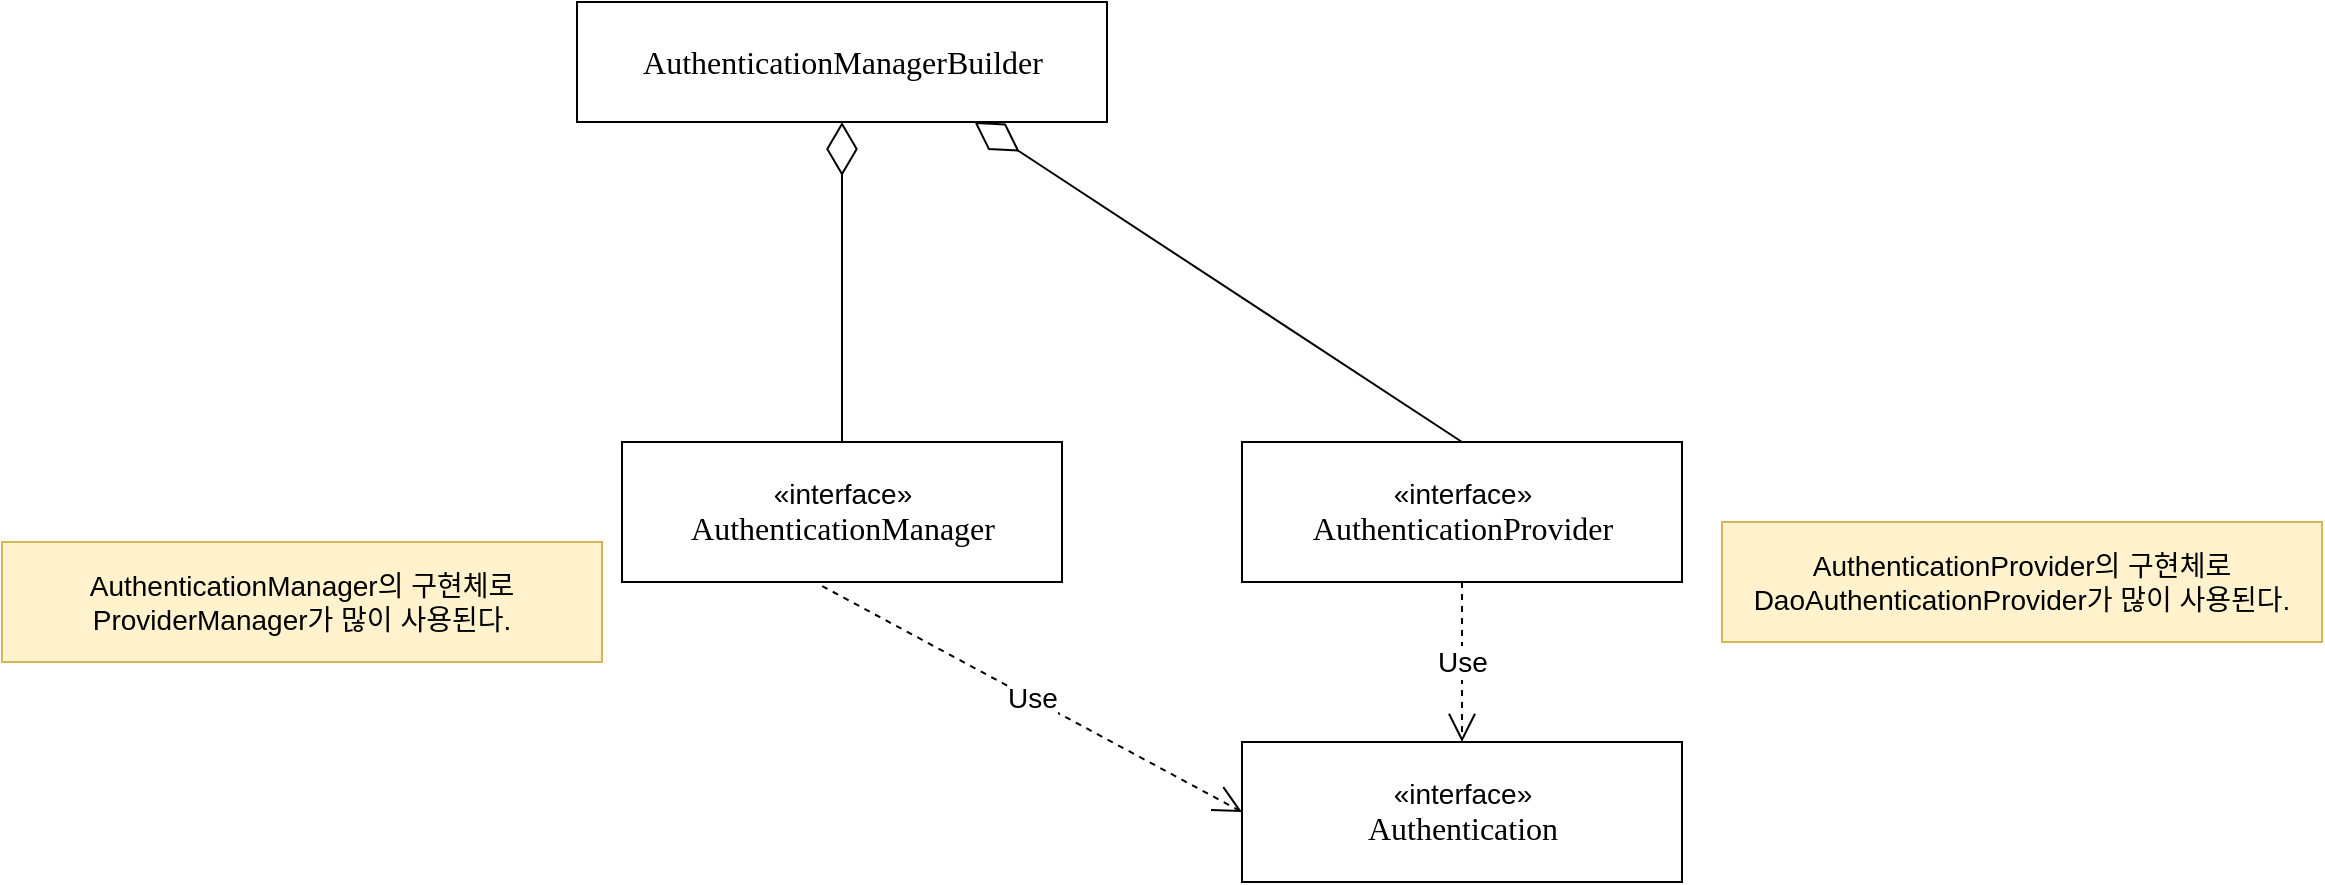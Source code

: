 <mxfile version="20.2.4" type="device"><diagram id="QUCKDg92FJq_cqiL9LQl" name="페이지-1"><mxGraphModel dx="2889" dy="762" grid="1" gridSize="10" guides="1" tooltips="1" connect="1" arrows="1" fold="1" page="1" pageScale="1" pageWidth="827" pageHeight="1169" math="0" shadow="0"><root><mxCell id="0"/><mxCell id="1" parent="0"/><mxCell id="_nSvqL_iWvY70oM8jMCt-1" value="&lt;font style=&quot;font-size: 14px;&quot;&gt;«interface»&lt;/font&gt;&lt;br&gt;&lt;span style=&quot;font-family: &amp;quot;맑은 고딕&amp;quot;;&quot;&gt;&lt;font style=&quot;font-size: 16px;&quot;&gt;AuthenticationManager&lt;/font&gt;&lt;/span&gt;" style="html=1;" vertex="1" parent="1"><mxGeometry x="130" y="290" width="220" height="70" as="geometry"/></mxCell><mxCell id="_nSvqL_iWvY70oM8jMCt-2" value="&lt;font style=&quot;font-size: 14px;&quot;&gt;«interface»&lt;/font&gt;&lt;br&gt;&lt;span style=&quot;font-size: 12pt; font-family: &amp;quot;맑은 고딕&amp;quot;;&quot;&gt;AuthenticationProvider&lt;/span&gt;" style="html=1;" vertex="1" parent="1"><mxGeometry x="440" y="290" width="220" height="70" as="geometry"/></mxCell><mxCell id="_nSvqL_iWvY70oM8jMCt-3" value="&lt;font style=&quot;font-size: 14px;&quot;&gt;«interface»&lt;/font&gt;&lt;br&gt;&lt;span style=&quot;font-size: 12pt; font-family: &amp;quot;맑은 고딕&amp;quot;;&quot;&gt;Authentication&lt;/span&gt;" style="html=1;" vertex="1" parent="1"><mxGeometry x="440" y="440" width="220" height="70" as="geometry"/></mxCell><mxCell id="_nSvqL_iWvY70oM8jMCt-4" value="&lt;span style=&quot;font-size: 12pt; font-family: &amp;quot;맑은 고딕&amp;quot;;&quot;&gt;AuthenticationManagerBuilder&lt;/span&gt;" style="html=1;fontSize=14;" vertex="1" parent="1"><mxGeometry x="107.5" y="70" width="265" height="60" as="geometry"/></mxCell><mxCell id="_nSvqL_iWvY70oM8jMCt-5" value="" style="endArrow=diamondThin;endFill=0;endSize=24;html=1;rounded=0;fontSize=14;exitX=0.5;exitY=0;exitDx=0;exitDy=0;" edge="1" parent="1" source="_nSvqL_iWvY70oM8jMCt-1" target="_nSvqL_iWvY70oM8jMCt-4"><mxGeometry width="160" relative="1" as="geometry"><mxPoint x="330" y="380" as="sourcePoint"/><mxPoint x="490" y="380" as="targetPoint"/></mxGeometry></mxCell><mxCell id="_nSvqL_iWvY70oM8jMCt-6" value="" style="endArrow=diamondThin;endFill=0;endSize=24;html=1;rounded=0;fontSize=14;exitX=0.5;exitY=0;exitDx=0;exitDy=0;entryX=0.75;entryY=1;entryDx=0;entryDy=0;" edge="1" parent="1" source="_nSvqL_iWvY70oM8jMCt-2" target="_nSvqL_iWvY70oM8jMCt-4"><mxGeometry width="160" relative="1" as="geometry"><mxPoint x="250" y="300" as="sourcePoint"/><mxPoint x="250" y="140" as="targetPoint"/></mxGeometry></mxCell><mxCell id="_nSvqL_iWvY70oM8jMCt-7" value="Use" style="endArrow=open;endSize=12;dashed=1;html=1;rounded=0;fontSize=14;entryX=0.5;entryY=0;entryDx=0;entryDy=0;exitX=0.5;exitY=1;exitDx=0;exitDy=0;" edge="1" parent="1" source="_nSvqL_iWvY70oM8jMCt-2" target="_nSvqL_iWvY70oM8jMCt-3"><mxGeometry width="160" relative="1" as="geometry"><mxPoint x="330" y="380" as="sourcePoint"/><mxPoint x="490" y="380" as="targetPoint"/></mxGeometry></mxCell><mxCell id="_nSvqL_iWvY70oM8jMCt-8" value="Use" style="endArrow=open;endSize=12;dashed=1;html=1;rounded=0;fontSize=14;entryX=0;entryY=0.5;entryDx=0;entryDy=0;exitX=0.455;exitY=1.029;exitDx=0;exitDy=0;exitPerimeter=0;" edge="1" parent="1" source="_nSvqL_iWvY70oM8jMCt-1" target="_nSvqL_iWvY70oM8jMCt-3"><mxGeometry width="160" relative="1" as="geometry"><mxPoint x="560" y="370" as="sourcePoint"/><mxPoint x="560" y="450" as="targetPoint"/></mxGeometry></mxCell><mxCell id="_nSvqL_iWvY70oM8jMCt-9" value="AuthenticationManager의 구현체로 ProviderManager가 많이 사용된다." style="rounded=0;whiteSpace=wrap;html=1;fontSize=14;fillColor=#fff2cc;strokeColor=#d6b656;" vertex="1" parent="1"><mxGeometry x="-180" y="340" width="300" height="60" as="geometry"/></mxCell><mxCell id="_nSvqL_iWvY70oM8jMCt-10" value="AuthenticationProvider의 구현체로 DaoAuthenticationProvider가 많이 사용된다." style="rounded=0;whiteSpace=wrap;html=1;fontSize=14;fillColor=#fff2cc;strokeColor=#d6b656;" vertex="1" parent="1"><mxGeometry x="680" y="330" width="300" height="60" as="geometry"/></mxCell></root></mxGraphModel></diagram></mxfile>